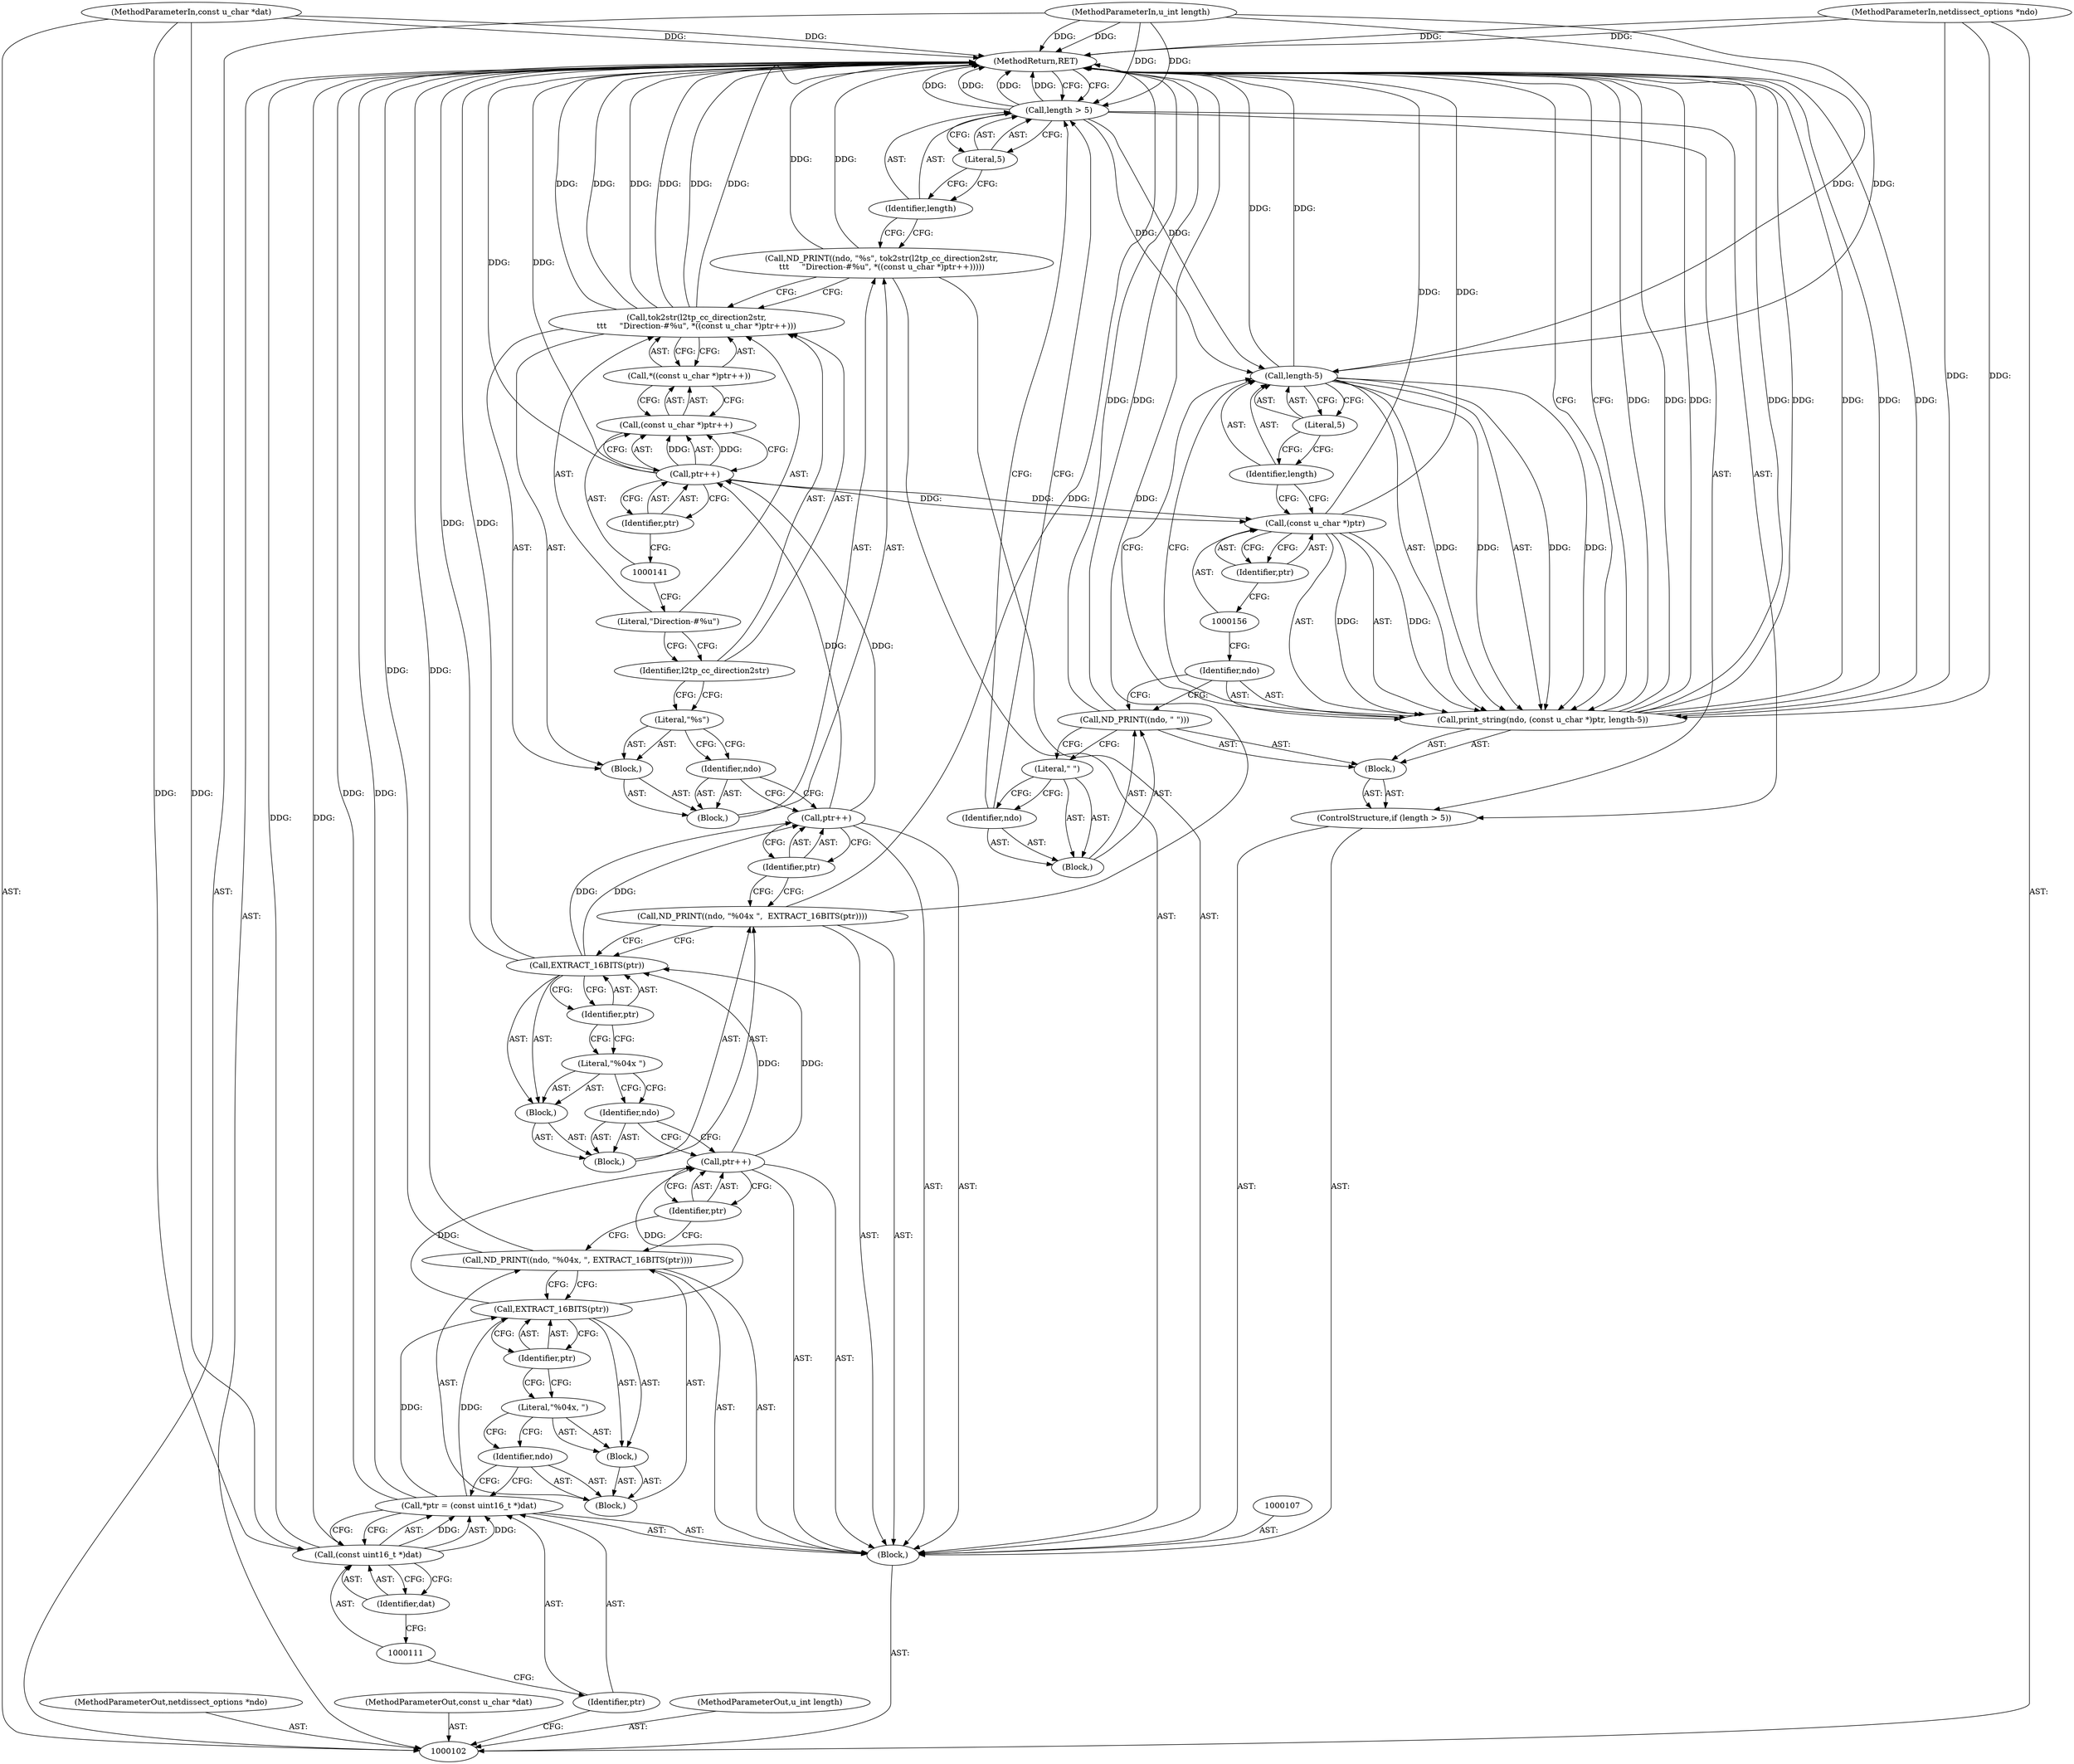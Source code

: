 digraph "1_tcpdump_cc4a7391c616be7a64ed65742ef9ed3f106eb165_7" {
"1000161" [label="(MethodReturn,RET)"];
"1000103" [label="(MethodParameterIn,netdissect_options *ndo)"];
"1000219" [label="(MethodParameterOut,netdissect_options *ndo)"];
"1000104" [label="(MethodParameterIn,const u_char *dat)"];
"1000220" [label="(MethodParameterOut,const u_char *dat)"];
"1000105" [label="(MethodParameterIn,u_int length)"];
"1000221" [label="(MethodParameterOut,u_int length)"];
"1000144" [label="(ControlStructure,if (length > 5))"];
"1000147" [label="(Literal,5)"];
"1000148" [label="(Block,)"];
"1000145" [label="(Call,length > 5)"];
"1000146" [label="(Identifier,length)"];
"1000150" [label="(Block,)"];
"1000151" [label="(Identifier,ndo)"];
"1000152" [label="(Literal,\" \")"];
"1000149" [label="(Call,ND_PRINT((ndo, \" \")))"];
"1000154" [label="(Identifier,ndo)"];
"1000153" [label="(Call,print_string(ndo, (const u_char *)ptr, length-5))"];
"1000155" [label="(Call,(const u_char *)ptr)"];
"1000157" [label="(Identifier,ptr)"];
"1000158" [label="(Call,length-5)"];
"1000159" [label="(Identifier,length)"];
"1000160" [label="(Literal,5)"];
"1000106" [label="(Block,)"];
"1000108" [label="(Call,*ptr = (const uint16_t *)dat)"];
"1000109" [label="(Identifier,ptr)"];
"1000110" [label="(Call,(const uint16_t *)dat)"];
"1000112" [label="(Identifier,dat)"];
"1000113" [label="(Call,ND_PRINT((ndo, \"%04x, \", EXTRACT_16BITS(ptr))))"];
"1000114" [label="(Block,)"];
"1000115" [label="(Identifier,ndo)"];
"1000116" [label="(Block,)"];
"1000117" [label="(Literal,\"%04x, \")"];
"1000118" [label="(Call,EXTRACT_16BITS(ptr))"];
"1000119" [label="(Identifier,ptr)"];
"1000120" [label="(Call,ptr++)"];
"1000121" [label="(Identifier,ptr)"];
"1000122" [label="(Call,ND_PRINT((ndo, \"%04x \",  EXTRACT_16BITS(ptr))))"];
"1000123" [label="(Block,)"];
"1000124" [label="(Identifier,ndo)"];
"1000125" [label="(Block,)"];
"1000126" [label="(Literal,\"%04x \")"];
"1000127" [label="(Call,EXTRACT_16BITS(ptr))"];
"1000128" [label="(Identifier,ptr)"];
"1000129" [label="(Call,ptr++)"];
"1000130" [label="(Identifier,ptr)"];
"1000132" [label="(Block,)"];
"1000133" [label="(Identifier,ndo)"];
"1000134" [label="(Block,)"];
"1000135" [label="(Literal,\"%s\")"];
"1000131" [label="(Call,ND_PRINT((ndo, \"%s\", tok2str(l2tp_cc_direction2str,\n\t\t\t     \"Direction-#%u\", *((const u_char *)ptr++)))))"];
"1000136" [label="(Call,tok2str(l2tp_cc_direction2str,\n\t\t\t     \"Direction-#%u\", *((const u_char *)ptr++)))"];
"1000137" [label="(Identifier,l2tp_cc_direction2str)"];
"1000139" [label="(Call,*((const u_char *)ptr++))"];
"1000140" [label="(Call,(const u_char *)ptr++)"];
"1000142" [label="(Call,ptr++)"];
"1000143" [label="(Identifier,ptr)"];
"1000138" [label="(Literal,\"Direction-#%u\")"];
"1000161" -> "1000102"  [label="AST: "];
"1000161" -> "1000153"  [label="CFG: "];
"1000161" -> "1000145"  [label="CFG: "];
"1000158" -> "1000161"  [label="DDG: "];
"1000155" -> "1000161"  [label="DDG: "];
"1000104" -> "1000161"  [label="DDG: "];
"1000105" -> "1000161"  [label="DDG: "];
"1000136" -> "1000161"  [label="DDG: "];
"1000136" -> "1000161"  [label="DDG: "];
"1000136" -> "1000161"  [label="DDG: "];
"1000149" -> "1000161"  [label="DDG: "];
"1000110" -> "1000161"  [label="DDG: "];
"1000153" -> "1000161"  [label="DDG: "];
"1000153" -> "1000161"  [label="DDG: "];
"1000153" -> "1000161"  [label="DDG: "];
"1000153" -> "1000161"  [label="DDG: "];
"1000145" -> "1000161"  [label="DDG: "];
"1000145" -> "1000161"  [label="DDG: "];
"1000131" -> "1000161"  [label="DDG: "];
"1000103" -> "1000161"  [label="DDG: "];
"1000127" -> "1000161"  [label="DDG: "];
"1000113" -> "1000161"  [label="DDG: "];
"1000108" -> "1000161"  [label="DDG: "];
"1000142" -> "1000161"  [label="DDG: "];
"1000122" -> "1000161"  [label="DDG: "];
"1000103" -> "1000102"  [label="AST: "];
"1000103" -> "1000161"  [label="DDG: "];
"1000103" -> "1000153"  [label="DDG: "];
"1000219" -> "1000102"  [label="AST: "];
"1000104" -> "1000102"  [label="AST: "];
"1000104" -> "1000161"  [label="DDG: "];
"1000104" -> "1000110"  [label="DDG: "];
"1000220" -> "1000102"  [label="AST: "];
"1000105" -> "1000102"  [label="AST: "];
"1000105" -> "1000161"  [label="DDG: "];
"1000105" -> "1000145"  [label="DDG: "];
"1000105" -> "1000158"  [label="DDG: "];
"1000221" -> "1000102"  [label="AST: "];
"1000144" -> "1000106"  [label="AST: "];
"1000145" -> "1000144"  [label="AST: "];
"1000148" -> "1000144"  [label="AST: "];
"1000147" -> "1000145"  [label="AST: "];
"1000147" -> "1000146"  [label="CFG: "];
"1000145" -> "1000147"  [label="CFG: "];
"1000148" -> "1000144"  [label="AST: "];
"1000149" -> "1000148"  [label="AST: "];
"1000153" -> "1000148"  [label="AST: "];
"1000145" -> "1000144"  [label="AST: "];
"1000145" -> "1000147"  [label="CFG: "];
"1000146" -> "1000145"  [label="AST: "];
"1000147" -> "1000145"  [label="AST: "];
"1000151" -> "1000145"  [label="CFG: "];
"1000161" -> "1000145"  [label="CFG: "];
"1000145" -> "1000161"  [label="DDG: "];
"1000145" -> "1000161"  [label="DDG: "];
"1000105" -> "1000145"  [label="DDG: "];
"1000145" -> "1000158"  [label="DDG: "];
"1000146" -> "1000145"  [label="AST: "];
"1000146" -> "1000131"  [label="CFG: "];
"1000147" -> "1000146"  [label="CFG: "];
"1000150" -> "1000149"  [label="AST: "];
"1000151" -> "1000150"  [label="AST: "];
"1000152" -> "1000150"  [label="AST: "];
"1000151" -> "1000150"  [label="AST: "];
"1000151" -> "1000145"  [label="CFG: "];
"1000152" -> "1000151"  [label="CFG: "];
"1000152" -> "1000150"  [label="AST: "];
"1000152" -> "1000151"  [label="CFG: "];
"1000149" -> "1000152"  [label="CFG: "];
"1000149" -> "1000148"  [label="AST: "];
"1000149" -> "1000152"  [label="CFG: "];
"1000150" -> "1000149"  [label="AST: "];
"1000154" -> "1000149"  [label="CFG: "];
"1000149" -> "1000161"  [label="DDG: "];
"1000154" -> "1000153"  [label="AST: "];
"1000154" -> "1000149"  [label="CFG: "];
"1000156" -> "1000154"  [label="CFG: "];
"1000153" -> "1000148"  [label="AST: "];
"1000153" -> "1000158"  [label="CFG: "];
"1000154" -> "1000153"  [label="AST: "];
"1000155" -> "1000153"  [label="AST: "];
"1000158" -> "1000153"  [label="AST: "];
"1000161" -> "1000153"  [label="CFG: "];
"1000153" -> "1000161"  [label="DDG: "];
"1000153" -> "1000161"  [label="DDG: "];
"1000153" -> "1000161"  [label="DDG: "];
"1000153" -> "1000161"  [label="DDG: "];
"1000103" -> "1000153"  [label="DDG: "];
"1000155" -> "1000153"  [label="DDG: "];
"1000158" -> "1000153"  [label="DDG: "];
"1000158" -> "1000153"  [label="DDG: "];
"1000155" -> "1000153"  [label="AST: "];
"1000155" -> "1000157"  [label="CFG: "];
"1000156" -> "1000155"  [label="AST: "];
"1000157" -> "1000155"  [label="AST: "];
"1000159" -> "1000155"  [label="CFG: "];
"1000155" -> "1000161"  [label="DDG: "];
"1000155" -> "1000153"  [label="DDG: "];
"1000142" -> "1000155"  [label="DDG: "];
"1000157" -> "1000155"  [label="AST: "];
"1000157" -> "1000156"  [label="CFG: "];
"1000155" -> "1000157"  [label="CFG: "];
"1000158" -> "1000153"  [label="AST: "];
"1000158" -> "1000160"  [label="CFG: "];
"1000159" -> "1000158"  [label="AST: "];
"1000160" -> "1000158"  [label="AST: "];
"1000153" -> "1000158"  [label="CFG: "];
"1000158" -> "1000161"  [label="DDG: "];
"1000158" -> "1000153"  [label="DDG: "];
"1000158" -> "1000153"  [label="DDG: "];
"1000145" -> "1000158"  [label="DDG: "];
"1000105" -> "1000158"  [label="DDG: "];
"1000159" -> "1000158"  [label="AST: "];
"1000159" -> "1000155"  [label="CFG: "];
"1000160" -> "1000159"  [label="CFG: "];
"1000160" -> "1000158"  [label="AST: "];
"1000160" -> "1000159"  [label="CFG: "];
"1000158" -> "1000160"  [label="CFG: "];
"1000106" -> "1000102"  [label="AST: "];
"1000107" -> "1000106"  [label="AST: "];
"1000108" -> "1000106"  [label="AST: "];
"1000113" -> "1000106"  [label="AST: "];
"1000120" -> "1000106"  [label="AST: "];
"1000122" -> "1000106"  [label="AST: "];
"1000129" -> "1000106"  [label="AST: "];
"1000131" -> "1000106"  [label="AST: "];
"1000144" -> "1000106"  [label="AST: "];
"1000108" -> "1000106"  [label="AST: "];
"1000108" -> "1000110"  [label="CFG: "];
"1000109" -> "1000108"  [label="AST: "];
"1000110" -> "1000108"  [label="AST: "];
"1000115" -> "1000108"  [label="CFG: "];
"1000108" -> "1000161"  [label="DDG: "];
"1000110" -> "1000108"  [label="DDG: "];
"1000108" -> "1000118"  [label="DDG: "];
"1000109" -> "1000108"  [label="AST: "];
"1000109" -> "1000102"  [label="CFG: "];
"1000111" -> "1000109"  [label="CFG: "];
"1000110" -> "1000108"  [label="AST: "];
"1000110" -> "1000112"  [label="CFG: "];
"1000111" -> "1000110"  [label="AST: "];
"1000112" -> "1000110"  [label="AST: "];
"1000108" -> "1000110"  [label="CFG: "];
"1000110" -> "1000161"  [label="DDG: "];
"1000110" -> "1000108"  [label="DDG: "];
"1000104" -> "1000110"  [label="DDG: "];
"1000112" -> "1000110"  [label="AST: "];
"1000112" -> "1000111"  [label="CFG: "];
"1000110" -> "1000112"  [label="CFG: "];
"1000113" -> "1000106"  [label="AST: "];
"1000113" -> "1000118"  [label="CFG: "];
"1000114" -> "1000113"  [label="AST: "];
"1000121" -> "1000113"  [label="CFG: "];
"1000113" -> "1000161"  [label="DDG: "];
"1000114" -> "1000113"  [label="AST: "];
"1000115" -> "1000114"  [label="AST: "];
"1000116" -> "1000114"  [label="AST: "];
"1000115" -> "1000114"  [label="AST: "];
"1000115" -> "1000108"  [label="CFG: "];
"1000117" -> "1000115"  [label="CFG: "];
"1000116" -> "1000114"  [label="AST: "];
"1000117" -> "1000116"  [label="AST: "];
"1000118" -> "1000116"  [label="AST: "];
"1000117" -> "1000116"  [label="AST: "];
"1000117" -> "1000115"  [label="CFG: "];
"1000119" -> "1000117"  [label="CFG: "];
"1000118" -> "1000116"  [label="AST: "];
"1000118" -> "1000119"  [label="CFG: "];
"1000119" -> "1000118"  [label="AST: "];
"1000113" -> "1000118"  [label="CFG: "];
"1000108" -> "1000118"  [label="DDG: "];
"1000118" -> "1000120"  [label="DDG: "];
"1000119" -> "1000118"  [label="AST: "];
"1000119" -> "1000117"  [label="CFG: "];
"1000118" -> "1000119"  [label="CFG: "];
"1000120" -> "1000106"  [label="AST: "];
"1000120" -> "1000121"  [label="CFG: "];
"1000121" -> "1000120"  [label="AST: "];
"1000124" -> "1000120"  [label="CFG: "];
"1000118" -> "1000120"  [label="DDG: "];
"1000120" -> "1000127"  [label="DDG: "];
"1000121" -> "1000120"  [label="AST: "];
"1000121" -> "1000113"  [label="CFG: "];
"1000120" -> "1000121"  [label="CFG: "];
"1000122" -> "1000106"  [label="AST: "];
"1000122" -> "1000127"  [label="CFG: "];
"1000123" -> "1000122"  [label="AST: "];
"1000130" -> "1000122"  [label="CFG: "];
"1000122" -> "1000161"  [label="DDG: "];
"1000123" -> "1000122"  [label="AST: "];
"1000124" -> "1000123"  [label="AST: "];
"1000125" -> "1000123"  [label="AST: "];
"1000124" -> "1000123"  [label="AST: "];
"1000124" -> "1000120"  [label="CFG: "];
"1000126" -> "1000124"  [label="CFG: "];
"1000125" -> "1000123"  [label="AST: "];
"1000126" -> "1000125"  [label="AST: "];
"1000127" -> "1000125"  [label="AST: "];
"1000126" -> "1000125"  [label="AST: "];
"1000126" -> "1000124"  [label="CFG: "];
"1000128" -> "1000126"  [label="CFG: "];
"1000127" -> "1000125"  [label="AST: "];
"1000127" -> "1000128"  [label="CFG: "];
"1000128" -> "1000127"  [label="AST: "];
"1000122" -> "1000127"  [label="CFG: "];
"1000127" -> "1000161"  [label="DDG: "];
"1000120" -> "1000127"  [label="DDG: "];
"1000127" -> "1000129"  [label="DDG: "];
"1000128" -> "1000127"  [label="AST: "];
"1000128" -> "1000126"  [label="CFG: "];
"1000127" -> "1000128"  [label="CFG: "];
"1000129" -> "1000106"  [label="AST: "];
"1000129" -> "1000130"  [label="CFG: "];
"1000130" -> "1000129"  [label="AST: "];
"1000133" -> "1000129"  [label="CFG: "];
"1000127" -> "1000129"  [label="DDG: "];
"1000129" -> "1000142"  [label="DDG: "];
"1000130" -> "1000129"  [label="AST: "];
"1000130" -> "1000122"  [label="CFG: "];
"1000129" -> "1000130"  [label="CFG: "];
"1000132" -> "1000131"  [label="AST: "];
"1000133" -> "1000132"  [label="AST: "];
"1000134" -> "1000132"  [label="AST: "];
"1000133" -> "1000132"  [label="AST: "];
"1000133" -> "1000129"  [label="CFG: "];
"1000135" -> "1000133"  [label="CFG: "];
"1000134" -> "1000132"  [label="AST: "];
"1000135" -> "1000134"  [label="AST: "];
"1000136" -> "1000134"  [label="AST: "];
"1000135" -> "1000134"  [label="AST: "];
"1000135" -> "1000133"  [label="CFG: "];
"1000137" -> "1000135"  [label="CFG: "];
"1000131" -> "1000106"  [label="AST: "];
"1000131" -> "1000136"  [label="CFG: "];
"1000132" -> "1000131"  [label="AST: "];
"1000146" -> "1000131"  [label="CFG: "];
"1000131" -> "1000161"  [label="DDG: "];
"1000136" -> "1000134"  [label="AST: "];
"1000136" -> "1000139"  [label="CFG: "];
"1000137" -> "1000136"  [label="AST: "];
"1000138" -> "1000136"  [label="AST: "];
"1000139" -> "1000136"  [label="AST: "];
"1000131" -> "1000136"  [label="CFG: "];
"1000136" -> "1000161"  [label="DDG: "];
"1000136" -> "1000161"  [label="DDG: "];
"1000136" -> "1000161"  [label="DDG: "];
"1000137" -> "1000136"  [label="AST: "];
"1000137" -> "1000135"  [label="CFG: "];
"1000138" -> "1000137"  [label="CFG: "];
"1000139" -> "1000136"  [label="AST: "];
"1000139" -> "1000140"  [label="CFG: "];
"1000140" -> "1000139"  [label="AST: "];
"1000136" -> "1000139"  [label="CFG: "];
"1000140" -> "1000139"  [label="AST: "];
"1000140" -> "1000142"  [label="CFG: "];
"1000141" -> "1000140"  [label="AST: "];
"1000142" -> "1000140"  [label="AST: "];
"1000139" -> "1000140"  [label="CFG: "];
"1000142" -> "1000140"  [label="DDG: "];
"1000142" -> "1000140"  [label="AST: "];
"1000142" -> "1000143"  [label="CFG: "];
"1000143" -> "1000142"  [label="AST: "];
"1000140" -> "1000142"  [label="CFG: "];
"1000142" -> "1000161"  [label="DDG: "];
"1000142" -> "1000140"  [label="DDG: "];
"1000129" -> "1000142"  [label="DDG: "];
"1000142" -> "1000155"  [label="DDG: "];
"1000143" -> "1000142"  [label="AST: "];
"1000143" -> "1000141"  [label="CFG: "];
"1000142" -> "1000143"  [label="CFG: "];
"1000138" -> "1000136"  [label="AST: "];
"1000138" -> "1000137"  [label="CFG: "];
"1000141" -> "1000138"  [label="CFG: "];
}
